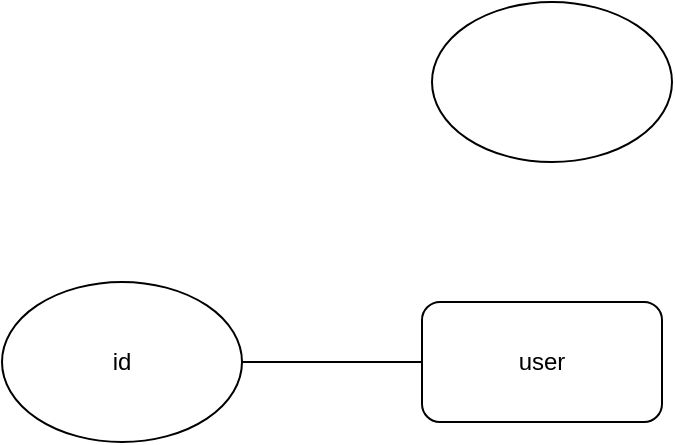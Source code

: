 <mxfile version="21.3.0" type="github">
  <diagram name="Page-1" id="IipF9BrK3oz4NHCb0A7x">
    <mxGraphModel dx="1191" dy="669" grid="1" gridSize="10" guides="1" tooltips="1" connect="1" arrows="1" fold="1" page="1" pageScale="1" pageWidth="850" pageHeight="1100" math="0" shadow="0">
      <root>
        <mxCell id="0" />
        <mxCell id="1" parent="0" />
        <mxCell id="wwjGMXczgYaugwBGCqrG-3" style="edgeStyle=orthogonalEdgeStyle;rounded=0;orthogonalLoop=1;jettySize=auto;html=1;exitX=0;exitY=0.5;exitDx=0;exitDy=0;strokeColor=default;endArrow=none;endFill=0;" edge="1" parent="1" source="wwjGMXczgYaugwBGCqrG-1" target="wwjGMXczgYaugwBGCqrG-2">
          <mxGeometry relative="1" as="geometry" />
        </mxCell>
        <mxCell id="wwjGMXczgYaugwBGCqrG-1" value="user" style="rounded=1;whiteSpace=wrap;html=1;" vertex="1" parent="1">
          <mxGeometry x="360" y="320" width="120" height="60" as="geometry" />
        </mxCell>
        <mxCell id="wwjGMXczgYaugwBGCqrG-2" value="id" style="ellipse;whiteSpace=wrap;html=1;" vertex="1" parent="1">
          <mxGeometry x="150" y="310" width="120" height="80" as="geometry" />
        </mxCell>
        <mxCell id="wwjGMXczgYaugwBGCqrG-5" value="" style="ellipse;whiteSpace=wrap;html=1;" vertex="1" parent="1">
          <mxGeometry x="365" y="170" width="120" height="80" as="geometry" />
        </mxCell>
      </root>
    </mxGraphModel>
  </diagram>
</mxfile>
